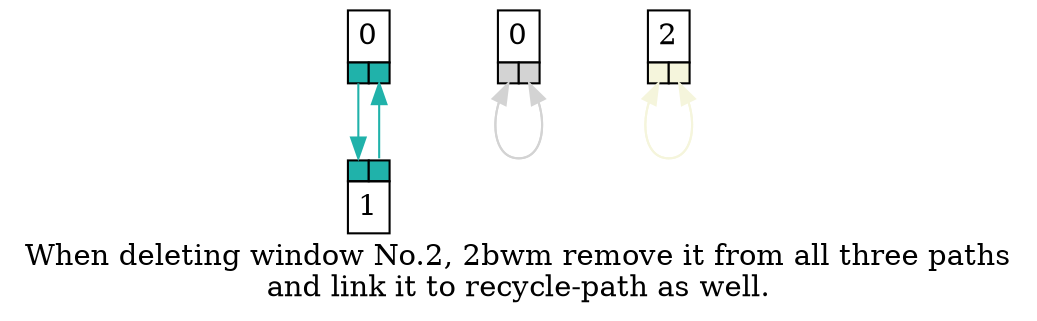 digraph ports {
    { rank=same;n0;n3;n5}
    { rank=same;n1;}
    splines=polyline;
    n0 [shape=none,margin=0,label=<
    <table border="0" cellborder="1" cellspacing="0" cellpadding="4">
        <tr>
            <td colspan="2">0</td>
        </tr>
        <tr>
            <td port="1" bgcolor="lightseagreen"></td>
            <td port="2" bgcolor="lightseagreen"></td>
        </tr>
    </table>>];
    n1 [shape=none,margin=0,label=<
    <table border="0" cellborder="1" cellspacing="0" cellpadding="4">
        <tr>
            <td port="1" bgcolor="lightseagreen"></td>
            <td port="2" bgcolor="lightseagreen"></td>
        </tr>
        <tr>
            <td colspan="2">1</td>
        </tr>
    </table>>];
    n3 [shape=none,margin=0,label=<
    <table border="0" cellborder="1" cellspacing="0" cellpadding="4">
        <tr>
            <td colspan="2">0</td>
        </tr>
        <tr>
            <td port="1" bgcolor="lightgrey"></td>
            <td port="2" bgcolor="lightgrey"></td>
        </tr>
    </table>>];
    n5 [shape=none,margin=0,label=<
    <table border="0" cellborder="1" cellspacing="0" cellpadding="4">
        <tr>
            <td colspan="2">2</td>
        </tr>
        <tr>
            <td port="1" bgcolor="beige"></td>
            <td port="2" bgcolor="beige"></td>
        </tr>
    </table>>];
    n0:1 -> n1:1 [arrowhead=normal,color=lightseagreen;weight=10;];
    n1:2 -> n0:2 [arrowhead=normal,color=lightseagreen;weight=10];
    n3:1:s -> n3:2:s [arrowhead=normal,color=lightgrey;weight=10];
    n3:2:s -> n3:1:s [arrowhead=normal,color=lightgrey;weight=10];
    n5:1:s -> n5:2:s [arrowhead=normal,color=beige;weight=10];
    n5:2:s -> n5:1:s [arrowhead=normal,color=beige;weight=10];
label = "When deleting window No.2, 2bwm remove it from all three paths
and link it to recycle-path as well.";
}
